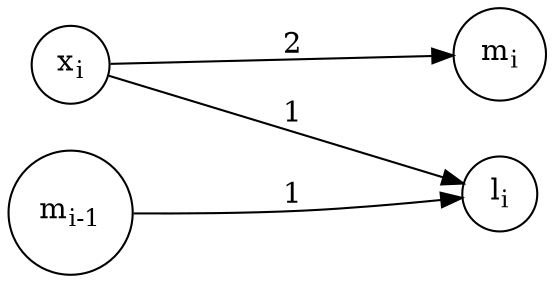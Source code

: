 digraph mcculloch_pitts {
	rankdir=LR;
	//splines=false;
	//concentrate=true;
	ranksep = 2.0;

	node [shape = circle];


	subgraph X1 {
		x_i [label = <x<SUB>i</SUB>>];
		m_i [label = <m<SUB>i-1</SUB>>];
		m [label = <m<SUB>i</SUB>>];

		x_i -> 	m [ label = 2, weight=1]
	}
	

	subgraph L {
		l_i [label = <l<SUB>i</SUB>>]

		x_i -> l_i [ label = 1, weight=1 ]

		m_i -> l_i [ label = 1, weight=1 ]
	}
}
